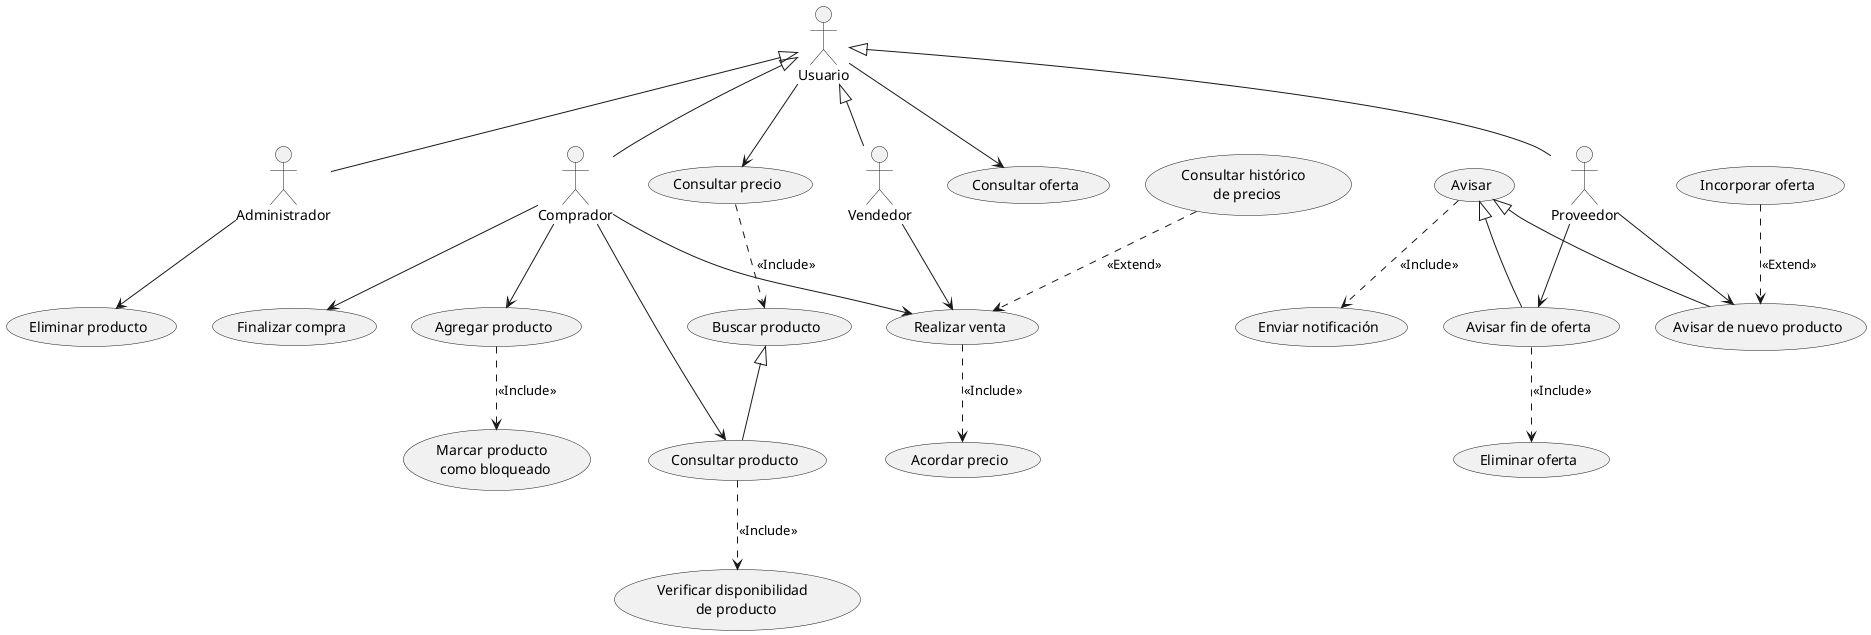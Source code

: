 @startuml sistema_de_compras

:Administrador: as A1
:Comprador: as A2
:Proveedor: as A3
:Usuario: as A4
:Vendedor: as A5

(Acordar precio) as UC1
(Agregar producto)  as UC2
(Avisar)  as UC3
(Avisar de nuevo producto) as UC4
(Avisar fin de oferta) as UC5
(Buscar producto) as UC6
(Consultar histórico \n de precios) as UC7
(Consultar oferta) as UC8
(Consultar precio) as UC9
(Consultar producto) as UC10
(Eliminar oferta) as UC11
(Eliminar producto) as UC12
(Enviar notificación) as UC13
(Finalizar compra) as UC14
(Incorporar oferta) as UC15
(Marcar producto \n como bloqueado) as UC16
(Realizar venta) as UC17
(Verificar disponibilidad \n de producto) as UC18

A1 --> UC12
A2 --> UC2
A2 --> UC10
A2 --> UC14
A2 --> UC17
A3 --> UC4
A3 --> UC5
A4 --> UC8
A4 --> UC9
A5 --> UC17

A4 <|-- A1
A4 <|-- A2
A4 <|-- A3
A4 <|-- A5
UC3 <|-- UC4
UC3 <|-- UC5
UC6 <|-- UC10

UC7 ..> UC17 : <<Extend>>
UC15 ..> UC4 : <<Extend>>

UC2 ..> UC16 : <<Include>>
UC3 ..> UC13 : <<Include>>
UC5 ..> UC11 : <<Include>>
UC9 ..> UC6 : <<Include>>
UC10 ..> UC18 : <<Include>>
UC17 ..> UC1 : <<Include>>

@enduml